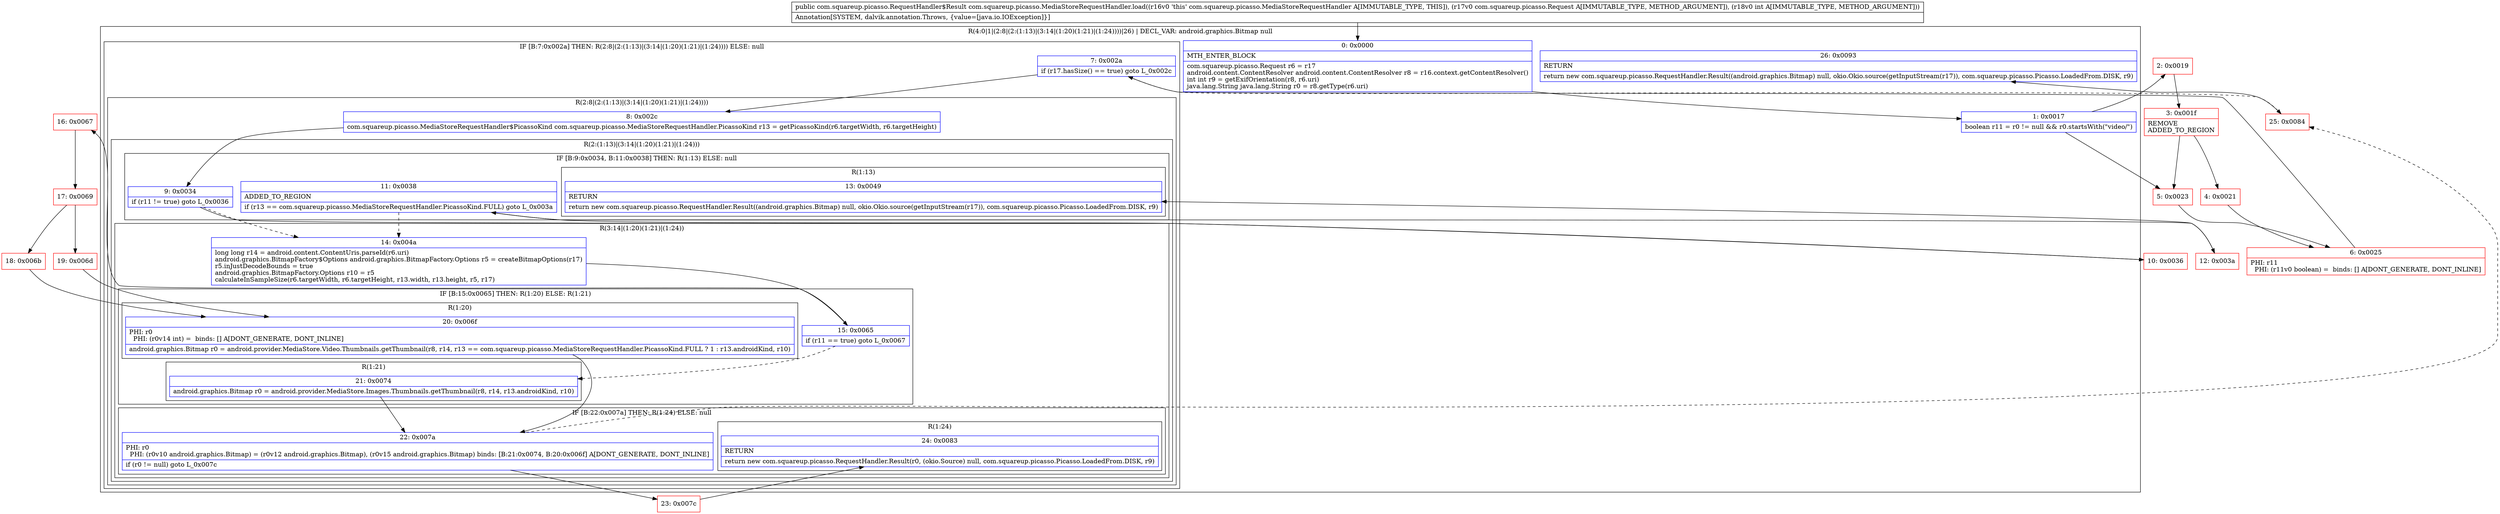 digraph "CFG forcom.squareup.picasso.MediaStoreRequestHandler.load(Lcom\/squareup\/picasso\/Request;I)Lcom\/squareup\/picasso\/RequestHandler$Result;" {
subgraph cluster_Region_820030824 {
label = "R(4:0|1|(2:8|(2:(1:13)|(3:14|(1:20)(1:21)|(1:24))))|26) | DECL_VAR: android.graphics.Bitmap null\l";
node [shape=record,color=blue];
Node_0 [shape=record,label="{0\:\ 0x0000|MTH_ENTER_BLOCK\l|com.squareup.picasso.Request r6 = r17\landroid.content.ContentResolver android.content.ContentResolver r8 = r16.context.getContentResolver()\lint int r9 = getExifOrientation(r8, r6.uri)\ljava.lang.String java.lang.String r0 = r8.getType(r6.uri)\l}"];
Node_1 [shape=record,label="{1\:\ 0x0017|boolean r11 = r0 != null && r0.startsWith(\"video\/\")\l}"];
subgraph cluster_IfRegion_635892349 {
label = "IF [B:7:0x002a] THEN: R(2:8|(2:(1:13)|(3:14|(1:20)(1:21)|(1:24)))) ELSE: null";
node [shape=record,color=blue];
Node_7 [shape=record,label="{7\:\ 0x002a|if (r17.hasSize() == true) goto L_0x002c\l}"];
subgraph cluster_Region_1477662887 {
label = "R(2:8|(2:(1:13)|(3:14|(1:20)(1:21)|(1:24))))";
node [shape=record,color=blue];
Node_8 [shape=record,label="{8\:\ 0x002c|com.squareup.picasso.MediaStoreRequestHandler$PicassoKind com.squareup.picasso.MediaStoreRequestHandler.PicassoKind r13 = getPicassoKind(r6.targetWidth, r6.targetHeight)\l}"];
subgraph cluster_Region_1052355855 {
label = "R(2:(1:13)|(3:14|(1:20)(1:21)|(1:24)))";
node [shape=record,color=blue];
subgraph cluster_IfRegion_72548993 {
label = "IF [B:9:0x0034, B:11:0x0038] THEN: R(1:13) ELSE: null";
node [shape=record,color=blue];
Node_9 [shape=record,label="{9\:\ 0x0034|if (r11 != true) goto L_0x0036\l}"];
Node_11 [shape=record,label="{11\:\ 0x0038|ADDED_TO_REGION\l|if (r13 == com.squareup.picasso.MediaStoreRequestHandler.PicassoKind.FULL) goto L_0x003a\l}"];
subgraph cluster_Region_493669149 {
label = "R(1:13)";
node [shape=record,color=blue];
Node_13 [shape=record,label="{13\:\ 0x0049|RETURN\l|return new com.squareup.picasso.RequestHandler.Result((android.graphics.Bitmap) null, okio.Okio.source(getInputStream(r17)), com.squareup.picasso.Picasso.LoadedFrom.DISK, r9)\l}"];
}
}
subgraph cluster_Region_618461818 {
label = "R(3:14|(1:20)(1:21)|(1:24))";
node [shape=record,color=blue];
Node_14 [shape=record,label="{14\:\ 0x004a|long long r14 = android.content.ContentUris.parseId(r6.uri)\landroid.graphics.BitmapFactory$Options android.graphics.BitmapFactory.Options r5 = createBitmapOptions(r17)\lr5.inJustDecodeBounds = true\landroid.graphics.BitmapFactory.Options r10 = r5\lcalculateInSampleSize(r6.targetWidth, r6.targetHeight, r13.width, r13.height, r5, r17)\l}"];
subgraph cluster_IfRegion_411436400 {
label = "IF [B:15:0x0065] THEN: R(1:20) ELSE: R(1:21)";
node [shape=record,color=blue];
Node_15 [shape=record,label="{15\:\ 0x0065|if (r11 == true) goto L_0x0067\l}"];
subgraph cluster_Region_1782980072 {
label = "R(1:20)";
node [shape=record,color=blue];
Node_20 [shape=record,label="{20\:\ 0x006f|PHI: r0 \l  PHI: (r0v14 int) =  binds: [] A[DONT_GENERATE, DONT_INLINE]\l|android.graphics.Bitmap r0 = android.provider.MediaStore.Video.Thumbnails.getThumbnail(r8, r14, r13 == com.squareup.picasso.MediaStoreRequestHandler.PicassoKind.FULL ? 1 : r13.androidKind, r10)\l}"];
}
subgraph cluster_Region_1610118693 {
label = "R(1:21)";
node [shape=record,color=blue];
Node_21 [shape=record,label="{21\:\ 0x0074|android.graphics.Bitmap r0 = android.provider.MediaStore.Images.Thumbnails.getThumbnail(r8, r14, r13.androidKind, r10)\l}"];
}
}
subgraph cluster_IfRegion_1065997638 {
label = "IF [B:22:0x007a] THEN: R(1:24) ELSE: null";
node [shape=record,color=blue];
Node_22 [shape=record,label="{22\:\ 0x007a|PHI: r0 \l  PHI: (r0v10 android.graphics.Bitmap) = (r0v12 android.graphics.Bitmap), (r0v15 android.graphics.Bitmap) binds: [B:21:0x0074, B:20:0x006f] A[DONT_GENERATE, DONT_INLINE]\l|if (r0 != null) goto L_0x007c\l}"];
subgraph cluster_Region_1587604960 {
label = "R(1:24)";
node [shape=record,color=blue];
Node_24 [shape=record,label="{24\:\ 0x0083|RETURN\l|return new com.squareup.picasso.RequestHandler.Result(r0, (okio.Source) null, com.squareup.picasso.Picasso.LoadedFrom.DISK, r9)\l}"];
}
}
}
}
}
}
Node_26 [shape=record,label="{26\:\ 0x0093|RETURN\l|return new com.squareup.picasso.RequestHandler.Result((android.graphics.Bitmap) null, okio.Okio.source(getInputStream(r17)), com.squareup.picasso.Picasso.LoadedFrom.DISK, r9)\l}"];
}
Node_2 [shape=record,color=red,label="{2\:\ 0x0019}"];
Node_3 [shape=record,color=red,label="{3\:\ 0x001f|REMOVE\lADDED_TO_REGION\l}"];
Node_4 [shape=record,color=red,label="{4\:\ 0x0021}"];
Node_5 [shape=record,color=red,label="{5\:\ 0x0023}"];
Node_6 [shape=record,color=red,label="{6\:\ 0x0025|PHI: r11 \l  PHI: (r11v0 boolean) =  binds: [] A[DONT_GENERATE, DONT_INLINE]\l}"];
Node_10 [shape=record,color=red,label="{10\:\ 0x0036}"];
Node_12 [shape=record,color=red,label="{12\:\ 0x003a}"];
Node_16 [shape=record,color=red,label="{16\:\ 0x0067}"];
Node_17 [shape=record,color=red,label="{17\:\ 0x0069}"];
Node_18 [shape=record,color=red,label="{18\:\ 0x006b}"];
Node_19 [shape=record,color=red,label="{19\:\ 0x006d}"];
Node_23 [shape=record,color=red,label="{23\:\ 0x007c}"];
Node_25 [shape=record,color=red,label="{25\:\ 0x0084}"];
MethodNode[shape=record,label="{public com.squareup.picasso.RequestHandler$Result com.squareup.picasso.MediaStoreRequestHandler.load((r16v0 'this' com.squareup.picasso.MediaStoreRequestHandler A[IMMUTABLE_TYPE, THIS]), (r17v0 com.squareup.picasso.Request A[IMMUTABLE_TYPE, METHOD_ARGUMENT]), (r18v0 int A[IMMUTABLE_TYPE, METHOD_ARGUMENT]))  | Annotation[SYSTEM, dalvik.annotation.Throws, \{value=[java.io.IOException]\}]\l}"];
MethodNode -> Node_0;
Node_0 -> Node_1;
Node_1 -> Node_2;
Node_1 -> Node_5;
Node_7 -> Node_8;
Node_7 -> Node_25[style=dashed];
Node_8 -> Node_9;
Node_9 -> Node_10;
Node_9 -> Node_14[style=dashed];
Node_11 -> Node_12;
Node_11 -> Node_14[style=dashed];
Node_14 -> Node_15;
Node_15 -> Node_16;
Node_15 -> Node_21[style=dashed];
Node_20 -> Node_22;
Node_21 -> Node_22;
Node_22 -> Node_23;
Node_22 -> Node_25[style=dashed];
Node_2 -> Node_3;
Node_3 -> Node_4;
Node_3 -> Node_5;
Node_4 -> Node_6;
Node_5 -> Node_6;
Node_6 -> Node_7;
Node_10 -> Node_11;
Node_12 -> Node_13;
Node_16 -> Node_17;
Node_17 -> Node_18;
Node_17 -> Node_19;
Node_18 -> Node_20;
Node_19 -> Node_20;
Node_23 -> Node_24;
Node_25 -> Node_26;
}

